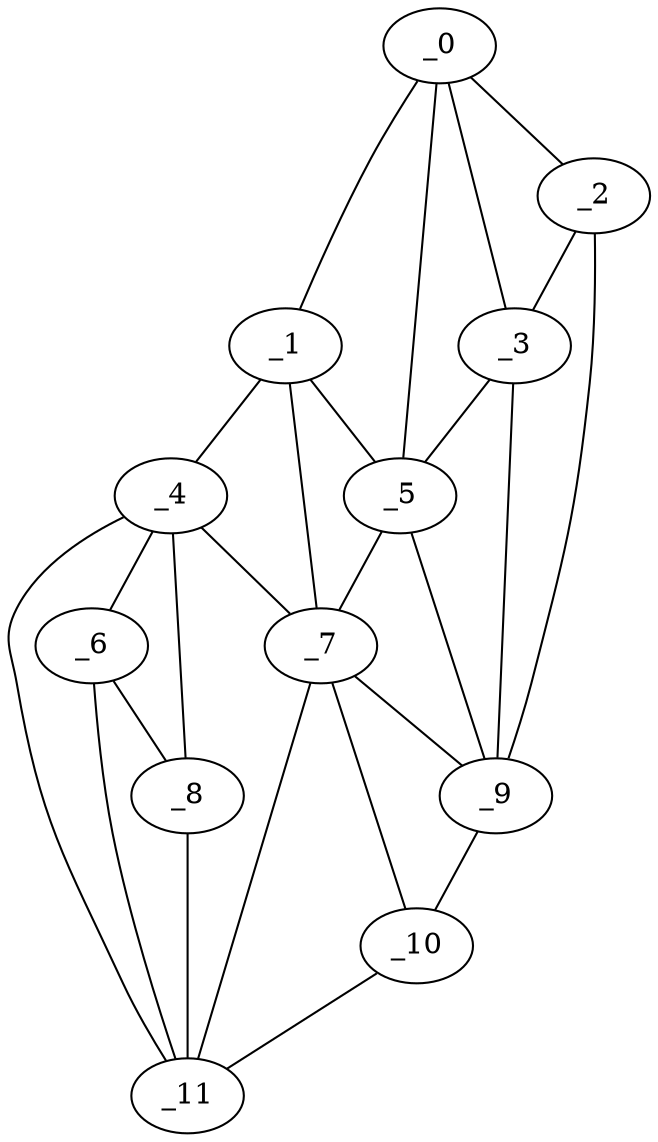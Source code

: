 graph "obj28__165.gxl" {
	_0	 [x=65,
		y=41];
	_1	 [x=84,
		y=69];
	_0 -- _1	 [valence=1];
	_2	 [x=97,
		y=18];
	_0 -- _2	 [valence=1];
	_3	 [x=100,
		y=24];
	_0 -- _3	 [valence=2];
	_5	 [x=107,
		y=33];
	_0 -- _5	 [valence=1];
	_4	 [x=103,
		y=87];
	_1 -- _4	 [valence=1];
	_1 -- _5	 [valence=2];
	_7	 [x=117,
		y=45];
	_1 -- _7	 [valence=2];
	_2 -- _3	 [valence=2];
	_9	 [x=126,
		y=33];
	_2 -- _9	 [valence=1];
	_3 -- _5	 [valence=2];
	_3 -- _9	 [valence=2];
	_6	 [x=115,
		y=95];
	_4 -- _6	 [valence=2];
	_4 -- _7	 [valence=2];
	_8	 [x=120,
		y=100];
	_4 -- _8	 [valence=1];
	_11	 [x=126,
		y=47];
	_4 -- _11	 [valence=2];
	_5 -- _7	 [valence=2];
	_5 -- _9	 [valence=2];
	_6 -- _8	 [valence=2];
	_6 -- _11	 [valence=1];
	_7 -- _9	 [valence=2];
	_10	 [x=126,
		y=39];
	_7 -- _10	 [valence=2];
	_7 -- _11	 [valence=2];
	_8 -- _11	 [valence=1];
	_9 -- _10	 [valence=1];
	_10 -- _11	 [valence=1];
}
